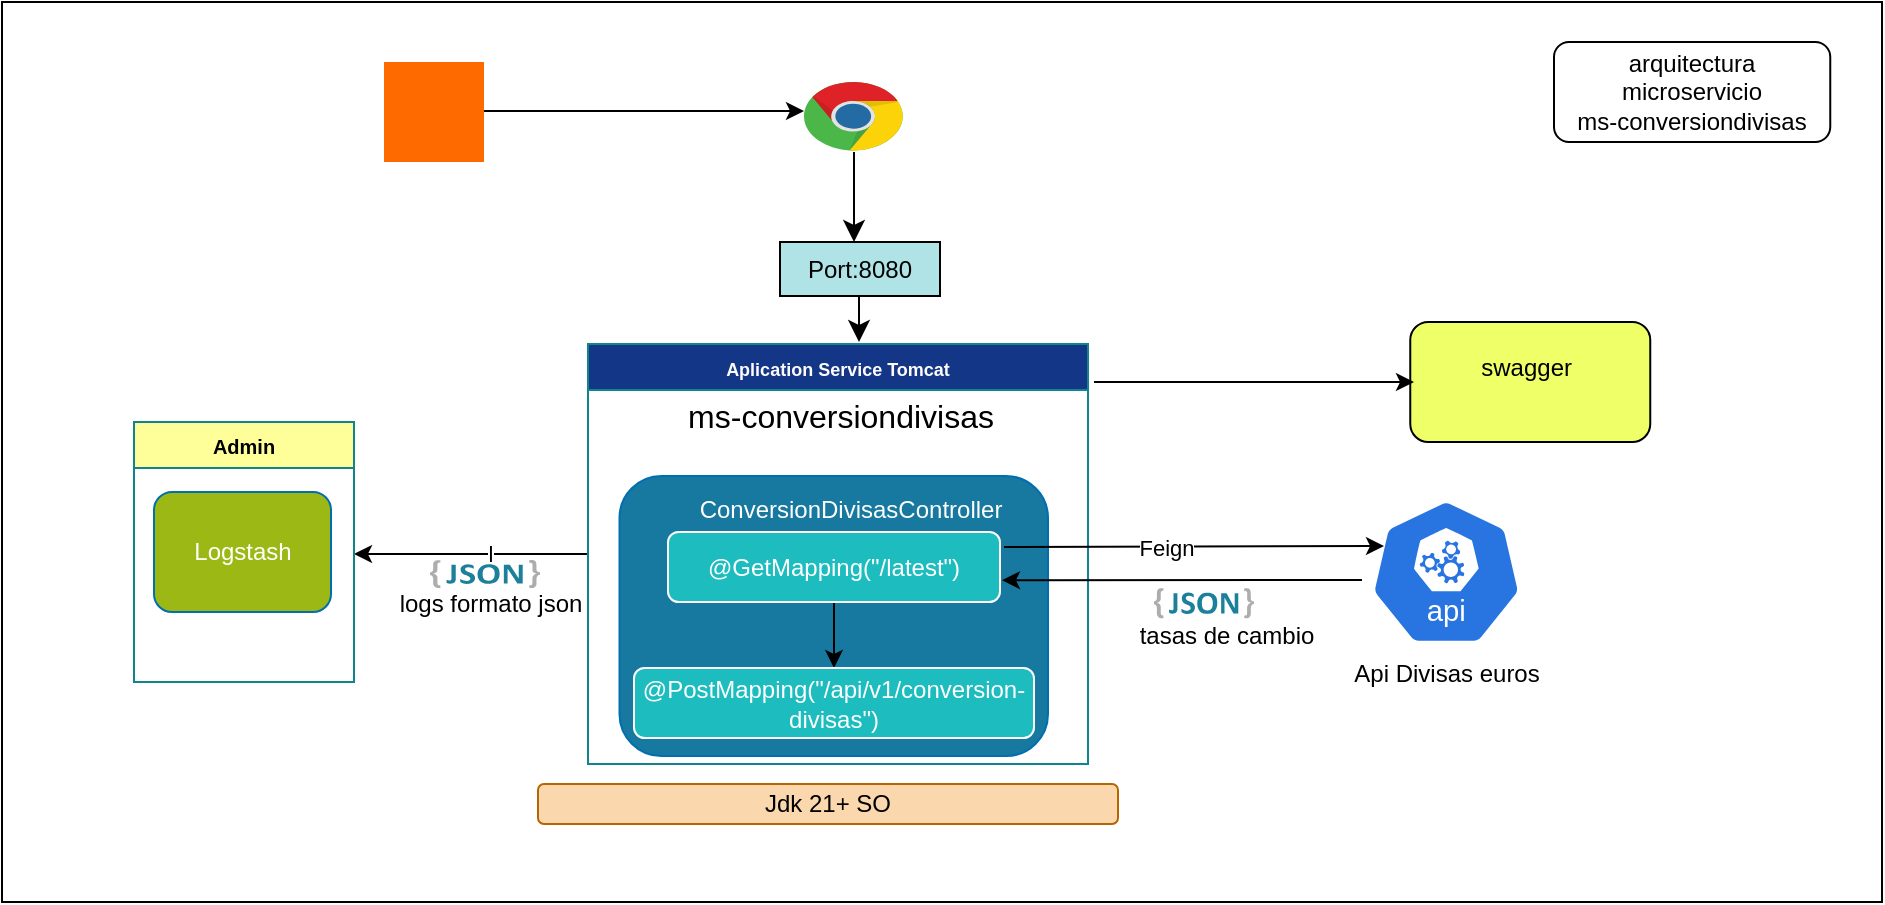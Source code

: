 <mxfile version="27.1.1">
  <diagram name="Página-1" id="jNSIenQPF7zGWqRyZif5">
    <mxGraphModel dx="1412" dy="729" grid="1" gridSize="10" guides="1" tooltips="1" connect="1" arrows="1" fold="1" page="1" pageScale="1" pageWidth="827" pageHeight="1169" math="0" shadow="0">
      <root>
        <mxCell id="0" />
        <mxCell id="1" parent="0" />
        <mxCell id="3VoPNrxfCV9TI2f0J-yM-32" value="" style="rounded=0;whiteSpace=wrap;html=1;" vertex="1" parent="1">
          <mxGeometry x="224" y="170" width="940" height="450" as="geometry" />
        </mxCell>
        <mxCell id="3VoPNrxfCV9TI2f0J-yM-1" style="edgeStyle=none;curved=0;rounded=1;orthogonalLoop=1;jettySize=auto;html=1;fontSize=12;startSize=8;endSize=8;strokeColor=none;endArrow=none;startFill=0;" edge="1" parent="1" target="3VoPNrxfCV9TI2f0J-yM-32">
          <mxGeometry relative="1" as="geometry">
            <mxPoint x="290" y="270" as="targetPoint" />
            <mxPoint x="610" y="270" as="sourcePoint" />
          </mxGeometry>
        </mxCell>
        <mxCell id="3VoPNrxfCV9TI2f0J-yM-2" style="edgeStyle=orthogonalEdgeStyle;rounded=0;orthogonalLoop=1;jettySize=auto;html=1;" edge="1" parent="1" source="3VoPNrxfCV9TI2f0J-yM-3">
          <mxGeometry relative="1" as="geometry">
            <mxPoint x="400" y="446" as="targetPoint" />
          </mxGeometry>
        </mxCell>
        <mxCell id="3VoPNrxfCV9TI2f0J-yM-34" value="l" style="edgeLabel;html=1;align=center;verticalAlign=middle;resizable=0;points=[];" vertex="1" connectable="0" parent="3VoPNrxfCV9TI2f0J-yM-2">
          <mxGeometry x="-0.166" relative="1" as="geometry">
            <mxPoint as="offset" />
          </mxGeometry>
        </mxCell>
        <mxCell id="3VoPNrxfCV9TI2f0J-yM-35" value="&lt;div&gt;&lt;br&gt;&lt;/div&gt;&lt;div&gt;&lt;br&gt;&lt;/div&gt;" style="edgeLabel;html=1;align=center;verticalAlign=middle;resizable=0;points=[];" vertex="1" connectable="0" parent="3VoPNrxfCV9TI2f0J-yM-2">
          <mxGeometry x="-0.285" y="1" relative="1" as="geometry">
            <mxPoint as="offset" />
          </mxGeometry>
        </mxCell>
        <mxCell id="3VoPNrxfCV9TI2f0J-yM-3" value="&lt;font style=&quot;font-size: 9px; color: light-dark(rgb(254, 251, 251), rgb(237, 237, 237));&quot;&gt;Aplication Service Tomcat&lt;/font&gt;" style="swimlane;whiteSpace=wrap;html=1;startSize=23;fillColor=#143687;strokeColor=light-dark(#11858d, #46a8af);" vertex="1" parent="1">
          <mxGeometry x="517" y="341" width="250" height="210" as="geometry" />
        </mxCell>
        <mxCell id="3VoPNrxfCV9TI2f0J-yM-4" value="" style="rounded=1;whiteSpace=wrap;html=1;fillColor=#17799F;fontColor=#ffffff;strokeColor=#006EAF;" vertex="1" parent="3VoPNrxfCV9TI2f0J-yM-3">
          <mxGeometry x="15.75" y="66" width="214.25" height="140" as="geometry" />
        </mxCell>
        <mxCell id="3VoPNrxfCV9TI2f0J-yM-5" value="ms-conversiondivisas" style="text;html=1;align=center;verticalAlign=middle;resizable=0;points=[];autosize=1;strokeColor=none;fillColor=none;fontSize=16;" vertex="1" parent="3VoPNrxfCV9TI2f0J-yM-3">
          <mxGeometry x="36" y="21" width="180" height="30" as="geometry" />
        </mxCell>
        <mxCell id="3VoPNrxfCV9TI2f0J-yM-7" value="&lt;font style=&quot;font-size: 12px; color: rgb(255, 255, 255);&quot;&gt;ConversionDivisasController&lt;/font&gt;" style="text;html=1;align=center;verticalAlign=middle;resizable=0;points=[];autosize=1;strokeColor=none;fillColor=none;fontSize=16;" vertex="1" parent="3VoPNrxfCV9TI2f0J-yM-3">
          <mxGeometry x="45.75" y="66" width="170" height="30" as="geometry" />
        </mxCell>
        <mxCell id="3VoPNrxfCV9TI2f0J-yM-8" style="edgeStyle=orthogonalEdgeStyle;rounded=0;orthogonalLoop=1;jettySize=auto;html=1;entryX=0.5;entryY=0;entryDx=0;entryDy=0;" edge="1" parent="3VoPNrxfCV9TI2f0J-yM-3" source="3VoPNrxfCV9TI2f0J-yM-9" target="3VoPNrxfCV9TI2f0J-yM-10">
          <mxGeometry relative="1" as="geometry" />
        </mxCell>
        <mxCell id="3VoPNrxfCV9TI2f0J-yM-9" value="&lt;font style=&quot;color: rgb(255, 255, 255);&quot;&gt;@GetMapping(&quot;/latest&quot;)&lt;/font&gt;" style="rounded=1;whiteSpace=wrap;html=1;strokeColor=#FFFFFF;fillColor=#1DBDBF;" vertex="1" parent="3VoPNrxfCV9TI2f0J-yM-3">
          <mxGeometry x="40" y="94" width="166" height="35" as="geometry" />
        </mxCell>
        <mxCell id="3VoPNrxfCV9TI2f0J-yM-10" value="&lt;font style=&quot;color: rgb(255, 255, 255);&quot;&gt;@PostMapping(&quot;/api/v1/conversion-divisas&quot;)&lt;/font&gt;" style="rounded=1;whiteSpace=wrap;html=1;strokeColor=#FFFFFF;fillColor=#1DBDBF;" vertex="1" parent="3VoPNrxfCV9TI2f0J-yM-3">
          <mxGeometry x="23" y="162" width="200" height="35" as="geometry" />
        </mxCell>
        <mxCell id="3VoPNrxfCV9TI2f0J-yM-11" value="Jdk 21+ SO" style="rounded=1;whiteSpace=wrap;html=1;fillColor=#fad7ac;strokeColor=#b46504;" vertex="1" parent="1">
          <mxGeometry x="492" y="561" width="290" height="20" as="geometry" />
        </mxCell>
        <mxCell id="3VoPNrxfCV9TI2f0J-yM-12" style="edgeStyle=none;curved=1;rounded=0;orthogonalLoop=1;jettySize=auto;html=1;fontSize=12;startSize=8;endSize=8;" edge="1" parent="1">
          <mxGeometry relative="1" as="geometry">
            <mxPoint x="652.5" y="310" as="sourcePoint" />
            <mxPoint x="652.5" y="340" as="targetPoint" />
          </mxGeometry>
        </mxCell>
        <mxCell id="3VoPNrxfCV9TI2f0J-yM-13" value="&lt;font size=&quot;1&quot;&gt;Admin&lt;/font&gt;" style="swimlane;whiteSpace=wrap;html=1;startSize=23;fillColor=#FFFF99;strokeColor=light-dark(#11858d, #46a8af);" vertex="1" parent="1">
          <mxGeometry x="290" y="380" width="110" height="130" as="geometry" />
        </mxCell>
        <mxCell id="3VoPNrxfCV9TI2f0J-yM-15" value="Logstash" style="rounded=1;whiteSpace=wrap;html=1;fillColor=#9CB814;fontColor=#ffffff;strokeColor=#006EAF;" vertex="1" parent="3VoPNrxfCV9TI2f0J-yM-13">
          <mxGeometry x="10" y="35" width="88.5" height="60" as="geometry" />
        </mxCell>
        <mxCell id="3VoPNrxfCV9TI2f0J-yM-16" value="" style="dashed=0;outlineConnect=0;html=1;align=center;labelPosition=center;verticalLabelPosition=bottom;verticalAlign=top;shape=mxgraph.weblogos.chrome" vertex="1" parent="1">
          <mxGeometry x="625" y="210" width="50" height="35" as="geometry" />
        </mxCell>
        <mxCell id="3VoPNrxfCV9TI2f0J-yM-18" value="" style="points=[];aspect=fixed;html=1;align=center;shadow=0;dashed=0;fillColor=#FF6A00;strokeColor=none;shape=mxgraph.alibaba_cloud.user;" vertex="1" parent="1">
          <mxGeometry x="415" y="200" width="50" height="50" as="geometry" />
        </mxCell>
        <mxCell id="3VoPNrxfCV9TI2f0J-yM-19" value="Api Divisas euros" style="aspect=fixed;sketch=0;html=1;dashed=0;whitespace=wrap;verticalLabelPosition=bottom;verticalAlign=top;fillColor=#2875E2;strokeColor=#ffffff;points=[[0.005,0.63,0],[0.1,0.2,0],[0.9,0.2,0],[0.5,0,0],[0.995,0.63,0],[0.72,0.99,0],[0.5,1,0],[0.28,0.99,0]];shape=mxgraph.kubernetes.icon2;kubernetesLabel=1;prIcon=api" vertex="1" parent="1">
          <mxGeometry x="908" y="418.4" width="76.25" height="73.2" as="geometry" />
        </mxCell>
        <mxCell id="3VoPNrxfCV9TI2f0J-yM-20" value="" style="endArrow=classic;html=1;rounded=0;" edge="1" parent="1">
          <mxGeometry width="50" height="50" relative="1" as="geometry">
            <mxPoint x="725" y="442.48" as="sourcePoint" />
            <mxPoint x="915" y="442" as="targetPoint" />
          </mxGeometry>
        </mxCell>
        <mxCell id="3VoPNrxfCV9TI2f0J-yM-21" value="Feign" style="edgeLabel;html=1;align=center;verticalAlign=middle;resizable=0;points=[];" vertex="1" connectable="0" parent="3VoPNrxfCV9TI2f0J-yM-20">
          <mxGeometry x="-0.145" relative="1" as="geometry">
            <mxPoint as="offset" />
          </mxGeometry>
        </mxCell>
        <mxCell id="3VoPNrxfCV9TI2f0J-yM-22" value="" style="endArrow=classic;html=1;rounded=0;" edge="1" parent="1">
          <mxGeometry width="50" height="50" relative="1" as="geometry">
            <mxPoint x="904" y="459" as="sourcePoint" />
            <mxPoint x="724" y="459.1" as="targetPoint" />
          </mxGeometry>
        </mxCell>
        <mxCell id="3VoPNrxfCV9TI2f0J-yM-23" value="" style="dashed=0;outlineConnect=0;html=1;align=center;labelPosition=center;verticalLabelPosition=bottom;verticalAlign=top;shape=mxgraph.weblogos.json_2" vertex="1" parent="1">
          <mxGeometry x="800" y="463" width="50" height="15.2" as="geometry" />
        </mxCell>
        <mxCell id="3VoPNrxfCV9TI2f0J-yM-24" value="tasas de cambio&lt;div&gt;&lt;br&gt;&lt;/div&gt;" style="text;html=1;align=center;verticalAlign=middle;resizable=0;points=[];autosize=1;strokeColor=none;fillColor=none;" vertex="1" parent="1">
          <mxGeometry x="781" y="474.2" width="110" height="40" as="geometry" />
        </mxCell>
        <mxCell id="3VoPNrxfCV9TI2f0J-yM-25" value="Port:8080" style="rounded=0;whiteSpace=wrap;html=1;fillColor=#B0E3E6;" vertex="1" parent="1">
          <mxGeometry x="613" y="290" width="80" height="27" as="geometry" />
        </mxCell>
        <mxCell id="3VoPNrxfCV9TI2f0J-yM-26" style="edgeStyle=none;curved=1;rounded=0;orthogonalLoop=1;jettySize=auto;html=1;fontSize=12;startSize=8;endSize=8;" edge="1" parent="1" source="3VoPNrxfCV9TI2f0J-yM-16">
          <mxGeometry relative="1" as="geometry">
            <mxPoint x="652.5" y="260" as="sourcePoint" />
            <mxPoint x="650" y="290" as="targetPoint" />
          </mxGeometry>
        </mxCell>
        <mxCell id="3VoPNrxfCV9TI2f0J-yM-28" value="swagger&amp;nbsp;&lt;div&gt;&lt;br&gt;&lt;/div&gt;" style="rounded=1;whiteSpace=wrap;html=1;fillColor=#EFFF67;" vertex="1" parent="1">
          <mxGeometry x="928.13" y="330" width="120" height="60" as="geometry" />
        </mxCell>
        <mxCell id="3VoPNrxfCV9TI2f0J-yM-30" value="" style="endArrow=classic;html=1;rounded=0;" edge="1" parent="1">
          <mxGeometry width="50" height="50" relative="1" as="geometry">
            <mxPoint x="770" y="360" as="sourcePoint" />
            <mxPoint x="930" y="360" as="targetPoint" />
          </mxGeometry>
        </mxCell>
        <mxCell id="3VoPNrxfCV9TI2f0J-yM-33" value="arquitectura microservicio&lt;div&gt;ms-conversiondivisas&lt;/div&gt;" style="text;html=1;align=center;verticalAlign=middle;whiteSpace=wrap;rounded=1;strokeColor=default;" vertex="1" parent="1">
          <mxGeometry x="1000" y="190" width="138.13" height="50" as="geometry" />
        </mxCell>
        <mxCell id="3VoPNrxfCV9TI2f0J-yM-36" value="&lt;div&gt;logs formato json&lt;/div&gt;" style="text;html=1;align=center;verticalAlign=middle;resizable=0;points=[];autosize=1;strokeColor=none;fillColor=none;" vertex="1" parent="1">
          <mxGeometry x="412.5" y="456.2" width="110" height="30" as="geometry" />
        </mxCell>
        <mxCell id="3VoPNrxfCV9TI2f0J-yM-37" value="" style="dashed=0;outlineConnect=0;html=1;align=center;labelPosition=center;verticalLabelPosition=bottom;verticalAlign=top;shape=mxgraph.weblogos.json_2" vertex="1" parent="1">
          <mxGeometry x="438" y="449" width="55" height="14" as="geometry" />
        </mxCell>
        <mxCell id="3VoPNrxfCV9TI2f0J-yM-39" value="" style="endArrow=classic;html=1;rounded=0;" edge="1" parent="1">
          <mxGeometry width="50" height="50" relative="1" as="geometry">
            <mxPoint x="465" y="224.5" as="sourcePoint" />
            <mxPoint x="625" y="224.5" as="targetPoint" />
          </mxGeometry>
        </mxCell>
      </root>
    </mxGraphModel>
  </diagram>
</mxfile>
